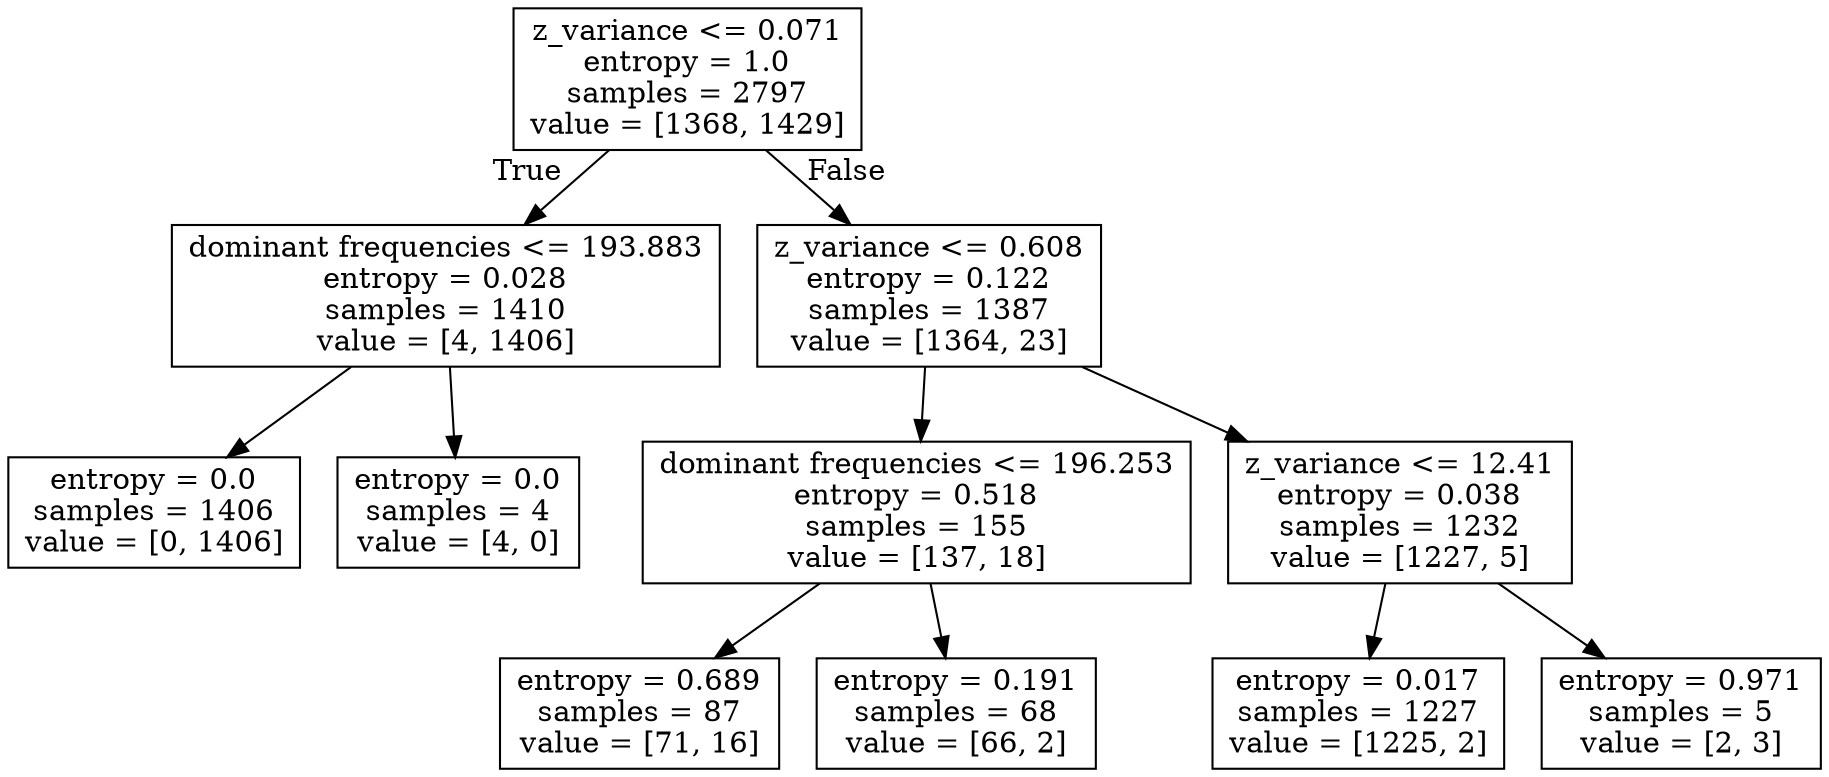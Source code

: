 digraph Tree {
node [shape=box] ;
0 [label="z_variance <= 0.071\nentropy = 1.0\nsamples = 2797\nvalue = [1368, 1429]"] ;
1 [label="dominant frequencies <= 193.883\nentropy = 0.028\nsamples = 1410\nvalue = [4, 1406]"] ;
0 -> 1 [labeldistance=2.5, labelangle=45, headlabel="True"] ;
2 [label="entropy = 0.0\nsamples = 1406\nvalue = [0, 1406]"] ;
1 -> 2 ;
3 [label="entropy = 0.0\nsamples = 4\nvalue = [4, 0]"] ;
1 -> 3 ;
4 [label="z_variance <= 0.608\nentropy = 0.122\nsamples = 1387\nvalue = [1364, 23]"] ;
0 -> 4 [labeldistance=2.5, labelangle=-45, headlabel="False"] ;
5 [label="dominant frequencies <= 196.253\nentropy = 0.518\nsamples = 155\nvalue = [137, 18]"] ;
4 -> 5 ;
6 [label="entropy = 0.689\nsamples = 87\nvalue = [71, 16]"] ;
5 -> 6 ;
7 [label="entropy = 0.191\nsamples = 68\nvalue = [66, 2]"] ;
5 -> 7 ;
8 [label="z_variance <= 12.41\nentropy = 0.038\nsamples = 1232\nvalue = [1227, 5]"] ;
4 -> 8 ;
9 [label="entropy = 0.017\nsamples = 1227\nvalue = [1225, 2]"] ;
8 -> 9 ;
10 [label="entropy = 0.971\nsamples = 5\nvalue = [2, 3]"] ;
8 -> 10 ;
}
